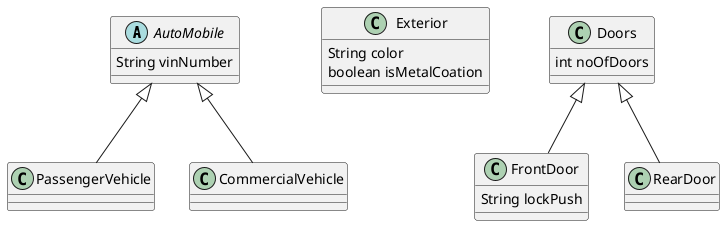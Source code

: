 @startuml

abstract AutoMobile {
    String vinNumber
    
}

AutoMobile <|-- PassengerVehicle
AutoMobile <|-- CommercialVehicle

class Exterior {
    String color
    boolean isMetalCoation
}

class Doors {
    int noOfDoors
}

class FrontDoor extends Doors {
    String lockPush
}

class RearDoor extends Doors {

}


@enduml